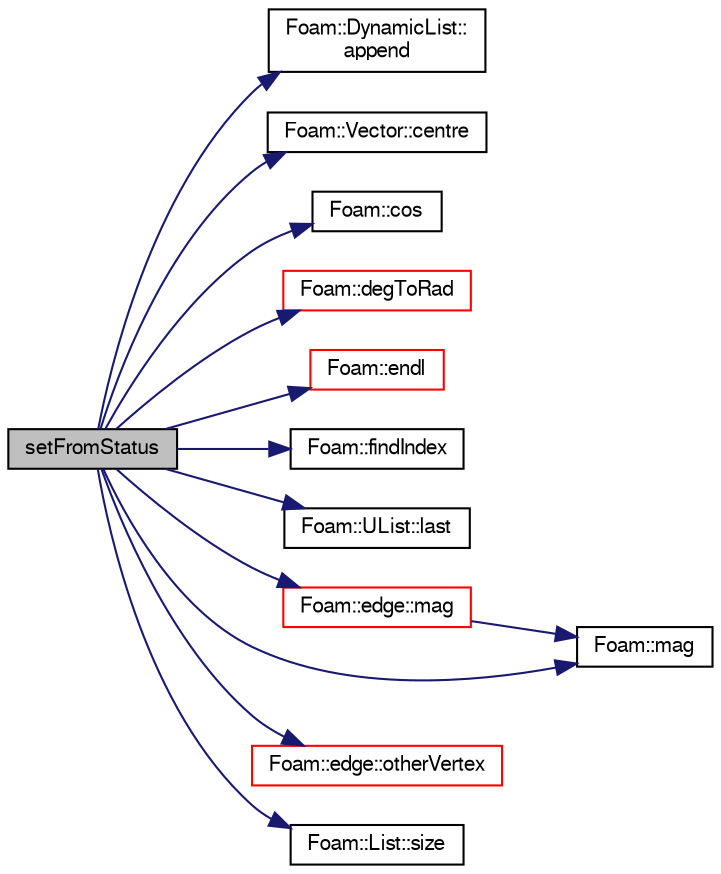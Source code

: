 digraph "setFromStatus"
{
  bgcolor="transparent";
  edge [fontname="FreeSans",fontsize="10",labelfontname="FreeSans",labelfontsize="10"];
  node [fontname="FreeSans",fontsize="10",shape=record];
  rankdir="LR";
  Node1665 [label="setFromStatus",height=0.2,width=0.4,color="black", fillcolor="grey75", style="filled", fontcolor="black"];
  Node1665 -> Node1666 [color="midnightblue",fontsize="10",style="solid",fontname="FreeSans"];
  Node1666 [label="Foam::DynamicList::\lappend",height=0.2,width=0.4,color="black",URL="$a25890.html#a7b67b42af715604376ad63a681dee6d8",tooltip="Append an element at the end of the list. "];
  Node1665 -> Node1667 [color="midnightblue",fontsize="10",style="solid",fontname="FreeSans"];
  Node1667 [label="Foam::Vector::centre",height=0.2,width=0.4,color="black",URL="$a28442.html#a090d0f3203732e228270e1757eb8e62e",tooltip="Return *this (used for point which is a typedef to Vector<scalar>. "];
  Node1665 -> Node1668 [color="midnightblue",fontsize="10",style="solid",fontname="FreeSans"];
  Node1668 [label="Foam::cos",height=0.2,width=0.4,color="black",URL="$a21124.html#aebb41a148f7cf44b63e12f69e487e49f"];
  Node1665 -> Node1669 [color="midnightblue",fontsize="10",style="solid",fontname="FreeSans"];
  Node1669 [label="Foam::degToRad",height=0.2,width=0.4,color="red",URL="$a21124.html#af706f965be4d1457b0f1e7fade1c0118",tooltip="Conversion from degrees to radians. "];
  Node1665 -> Node1671 [color="midnightblue",fontsize="10",style="solid",fontname="FreeSans"];
  Node1671 [label="Foam::endl",height=0.2,width=0.4,color="red",URL="$a21124.html#a2db8fe02a0d3909e9351bb4275b23ce4",tooltip="Add newline and flush stream. "];
  Node1665 -> Node1673 [color="midnightblue",fontsize="10",style="solid",fontname="FreeSans"];
  Node1673 [label="Foam::findIndex",height=0.2,width=0.4,color="black",URL="$a21124.html#ac16695f83f370df159eed19f92d095fb",tooltip="Find first occurence of given element and return index,. "];
  Node1665 -> Node1674 [color="midnightblue",fontsize="10",style="solid",fontname="FreeSans"];
  Node1674 [label="Foam::UList::last",height=0.2,width=0.4,color="black",URL="$a25698.html#aef07c02ea1c27bdb5906043b399e0ff0",tooltip="Return the last element of the list. "];
  Node1665 -> Node1675 [color="midnightblue",fontsize="10",style="solid",fontname="FreeSans"];
  Node1675 [label="Foam::edge::mag",height=0.2,width=0.4,color="red",URL="$a27210.html#a4e7462523832986fec7cf4e862ccc6fd",tooltip="Return scalar magnitude. "];
  Node1675 -> Node1676 [color="midnightblue",fontsize="10",style="solid",fontname="FreeSans"];
  Node1676 [label="Foam::mag",height=0.2,width=0.4,color="black",URL="$a21124.html#a929da2a3fdcf3dacbbe0487d3a330dae"];
  Node1665 -> Node1676 [color="midnightblue",fontsize="10",style="solid",fontname="FreeSans"];
  Node1665 -> Node1681 [color="midnightblue",fontsize="10",style="solid",fontname="FreeSans"];
  Node1681 [label="Foam::edge::otherVertex",height=0.2,width=0.4,color="red",URL="$a27210.html#abdf093da438a74d23c7552fc545bf0c4",tooltip="Given one vertex, return the other. "];
  Node1665 -> Node1682 [color="midnightblue",fontsize="10",style="solid",fontname="FreeSans"];
  Node1682 [label="Foam::List::size",height=0.2,width=0.4,color="black",URL="$a25694.html#a8a5f6fa29bd4b500caf186f60245b384",tooltip="Override size to be inconsistent with allocated storage. "];
}
